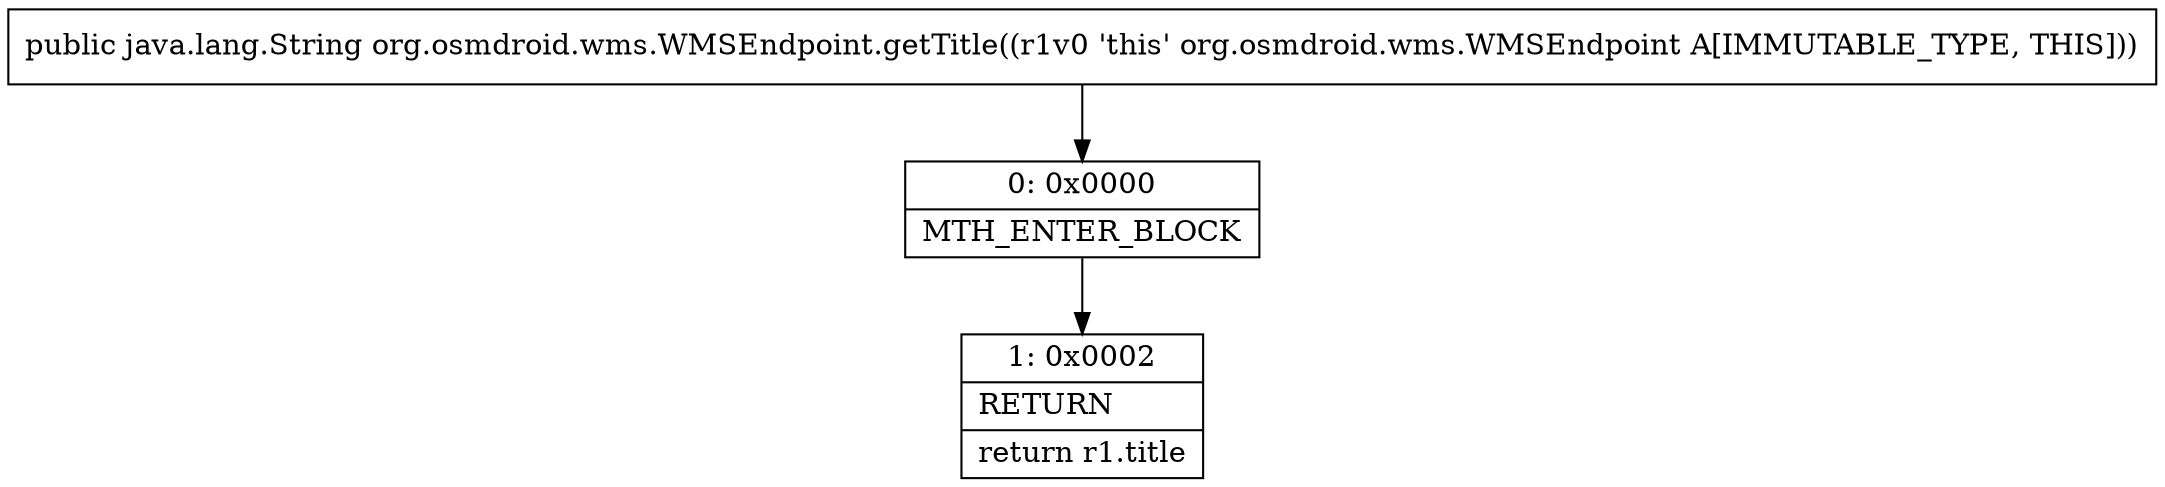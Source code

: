 digraph "CFG fororg.osmdroid.wms.WMSEndpoint.getTitle()Ljava\/lang\/String;" {
Node_0 [shape=record,label="{0\:\ 0x0000|MTH_ENTER_BLOCK\l}"];
Node_1 [shape=record,label="{1\:\ 0x0002|RETURN\l|return r1.title\l}"];
MethodNode[shape=record,label="{public java.lang.String org.osmdroid.wms.WMSEndpoint.getTitle((r1v0 'this' org.osmdroid.wms.WMSEndpoint A[IMMUTABLE_TYPE, THIS])) }"];
MethodNode -> Node_0;
Node_0 -> Node_1;
}

